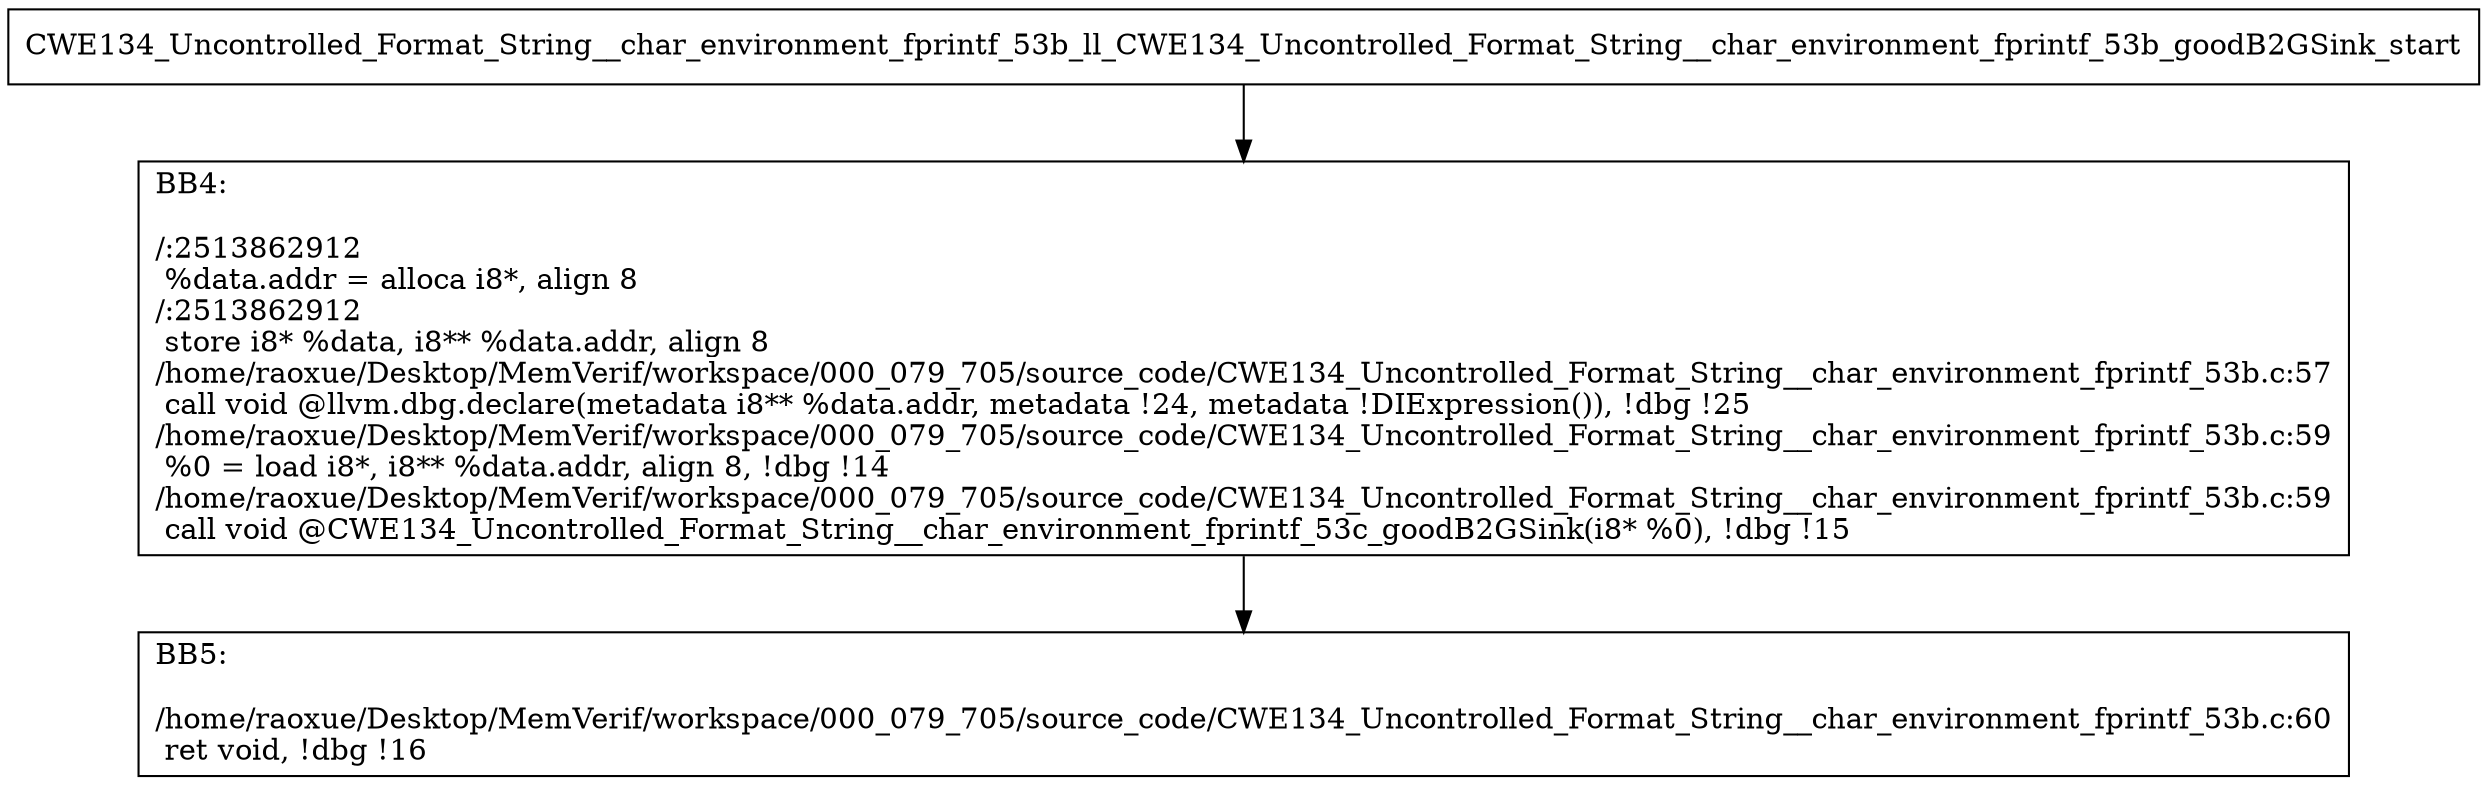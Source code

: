 digraph "CFG for'CWE134_Uncontrolled_Format_String__char_environment_fprintf_53b_ll_CWE134_Uncontrolled_Format_String__char_environment_fprintf_53b_goodB2GSink' function" {
	BBCWE134_Uncontrolled_Format_String__char_environment_fprintf_53b_ll_CWE134_Uncontrolled_Format_String__char_environment_fprintf_53b_goodB2GSink_start[shape=record,label="{CWE134_Uncontrolled_Format_String__char_environment_fprintf_53b_ll_CWE134_Uncontrolled_Format_String__char_environment_fprintf_53b_goodB2GSink_start}"];
	BBCWE134_Uncontrolled_Format_String__char_environment_fprintf_53b_ll_CWE134_Uncontrolled_Format_String__char_environment_fprintf_53b_goodB2GSink_start-> CWE134_Uncontrolled_Format_String__char_environment_fprintf_53b_ll_CWE134_Uncontrolled_Format_String__char_environment_fprintf_53b_goodB2GSinkBB4;
	CWE134_Uncontrolled_Format_String__char_environment_fprintf_53b_ll_CWE134_Uncontrolled_Format_String__char_environment_fprintf_53b_goodB2GSinkBB4 [shape=record, label="{BB4:\l\l/:2513862912\l
  %data.addr = alloca i8*, align 8\l
/:2513862912\l
  store i8* %data, i8** %data.addr, align 8\l
/home/raoxue/Desktop/MemVerif/workspace/000_079_705/source_code/CWE134_Uncontrolled_Format_String__char_environment_fprintf_53b.c:57\l
  call void @llvm.dbg.declare(metadata i8** %data.addr, metadata !24, metadata !DIExpression()), !dbg !25\l
/home/raoxue/Desktop/MemVerif/workspace/000_079_705/source_code/CWE134_Uncontrolled_Format_String__char_environment_fprintf_53b.c:59\l
  %0 = load i8*, i8** %data.addr, align 8, !dbg !14\l
/home/raoxue/Desktop/MemVerif/workspace/000_079_705/source_code/CWE134_Uncontrolled_Format_String__char_environment_fprintf_53b.c:59\l
  call void @CWE134_Uncontrolled_Format_String__char_environment_fprintf_53c_goodB2GSink(i8* %0), !dbg !15\l
}"];
	CWE134_Uncontrolled_Format_String__char_environment_fprintf_53b_ll_CWE134_Uncontrolled_Format_String__char_environment_fprintf_53b_goodB2GSinkBB4-> CWE134_Uncontrolled_Format_String__char_environment_fprintf_53b_ll_CWE134_Uncontrolled_Format_String__char_environment_fprintf_53b_goodB2GSinkBB5;
	CWE134_Uncontrolled_Format_String__char_environment_fprintf_53b_ll_CWE134_Uncontrolled_Format_String__char_environment_fprintf_53b_goodB2GSinkBB5 [shape=record, label="{BB5:\l\l/home/raoxue/Desktop/MemVerif/workspace/000_079_705/source_code/CWE134_Uncontrolled_Format_String__char_environment_fprintf_53b.c:60\l
  ret void, !dbg !16\l
}"];
}
